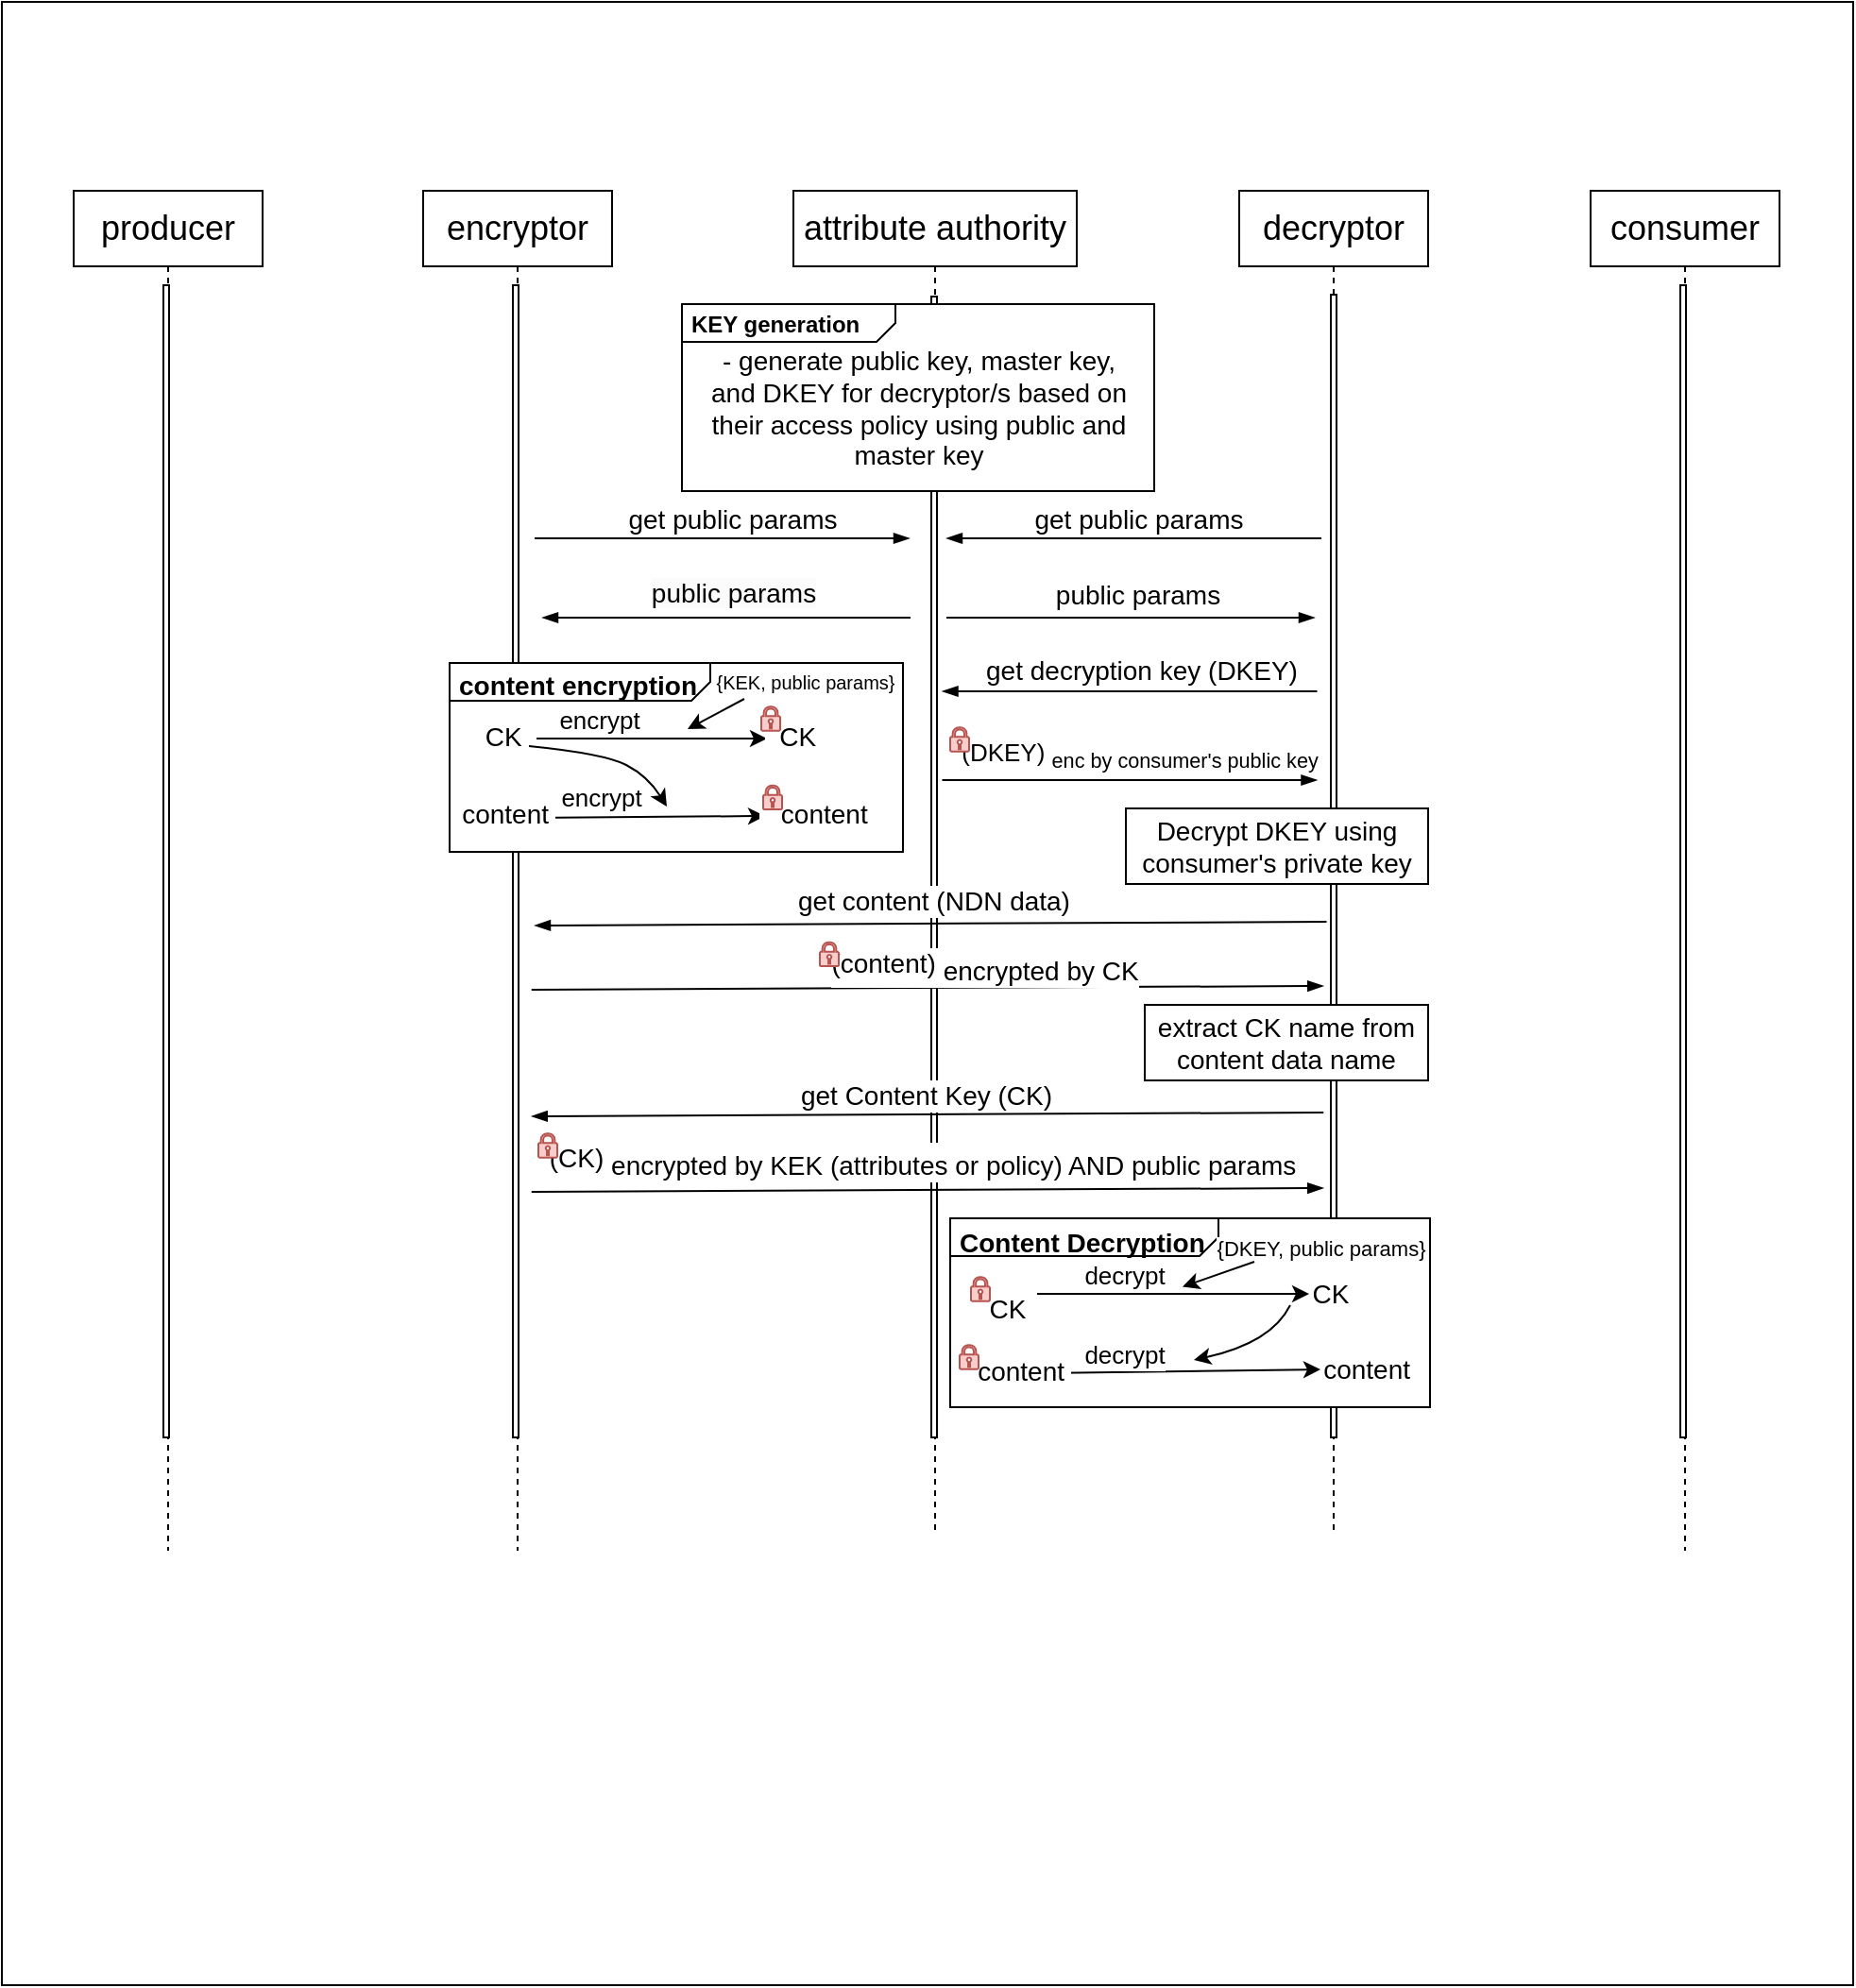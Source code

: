 <mxfile version="21.3.7" type="github" pages="2">
  <diagram name="Page-1" id="2YBvvXClWsGukQMizWep">
    <mxGraphModel dx="968" dy="1676" grid="1" gridSize="10" guides="1" tooltips="1" connect="1" arrows="1" fold="1" page="1" pageScale="1" pageWidth="850" pageHeight="1100" math="0" shadow="0">
      <root>
        <mxCell id="0" />
        <mxCell id="1" parent="0" />
        <mxCell id="4xCnmBuZAuux_tQDBE8D-87" value="" style="rounded=0;whiteSpace=wrap;html=1;" parent="1" vertex="1">
          <mxGeometry x="70" y="-70" width="980" height="1050" as="geometry" />
        </mxCell>
        <mxCell id="aM9ryv3xv72pqoxQDRHE-1" value="&lt;font style=&quot;font-size: 18px;&quot;&gt;encryptor&lt;/font&gt;" style="shape=umlLifeline;perimeter=lifelinePerimeter;whiteSpace=wrap;html=1;container=0;dropTarget=0;collapsible=0;recursiveResize=0;outlineConnect=0;portConstraint=eastwest;newEdgeStyle={&quot;edgeStyle&quot;:&quot;elbowEdgeStyle&quot;,&quot;elbow&quot;:&quot;vertical&quot;,&quot;curved&quot;:0,&quot;rounded&quot;:0};" parent="1" vertex="1">
          <mxGeometry x="293" y="30" width="100" height="720" as="geometry" />
        </mxCell>
        <mxCell id="4xCnmBuZAuux_tQDBE8D-14" value="" style="html=1;points=[];perimeter=orthogonalPerimeter;outlineConnect=0;targetShapes=umlLifeline;portConstraint=eastwest;newEdgeStyle={&quot;edgeStyle&quot;:&quot;elbowEdgeStyle&quot;,&quot;elbow&quot;:&quot;vertical&quot;,&quot;curved&quot;:0,&quot;rounded&quot;:0};rounded=0;" parent="aM9ryv3xv72pqoxQDRHE-1" vertex="1">
          <mxGeometry x="47.5" y="50" width="3" height="610" as="geometry" />
        </mxCell>
        <mxCell id="aM9ryv3xv72pqoxQDRHE-5" value="&lt;font style=&quot;font-size: 18px;&quot;&gt;attribute authority&lt;br&gt;&lt;/font&gt;" style="shape=umlLifeline;perimeter=lifelinePerimeter;whiteSpace=wrap;html=1;container=0;dropTarget=0;collapsible=0;recursiveResize=0;outlineConnect=0;portConstraint=eastwest;newEdgeStyle={&quot;edgeStyle&quot;:&quot;elbowEdgeStyle&quot;,&quot;elbow&quot;:&quot;vertical&quot;,&quot;curved&quot;:0,&quot;rounded&quot;:0};" parent="1" vertex="1">
          <mxGeometry x="489" y="30" width="150" height="710" as="geometry" />
        </mxCell>
        <mxCell id="aM9ryv3xv72pqoxQDRHE-6" value="" style="html=1;points=[];perimeter=orthogonalPerimeter;outlineConnect=0;targetShapes=umlLifeline;portConstraint=eastwest;newEdgeStyle={&quot;edgeStyle&quot;:&quot;elbowEdgeStyle&quot;,&quot;elbow&quot;:&quot;vertical&quot;,&quot;curved&quot;:0,&quot;rounded&quot;:0};" parent="aM9ryv3xv72pqoxQDRHE-5" vertex="1">
          <mxGeometry x="73" y="56" width="3" height="604" as="geometry" />
        </mxCell>
        <mxCell id="--uOOFQUKAcR9e7xUCM7-2" value="&lt;font style=&quot;font-size: 18px;&quot;&gt;decryptor&lt;/font&gt;" style="shape=umlLifeline;perimeter=lifelinePerimeter;whiteSpace=wrap;html=1;container=0;dropTarget=0;collapsible=0;recursiveResize=0;outlineConnect=0;portConstraint=eastwest;newEdgeStyle={&quot;edgeStyle&quot;:&quot;elbowEdgeStyle&quot;,&quot;elbow&quot;:&quot;vertical&quot;,&quot;curved&quot;:0,&quot;rounded&quot;:0};" parent="1" vertex="1">
          <mxGeometry x="725" y="30" width="100" height="710" as="geometry" />
        </mxCell>
        <mxCell id="4xCnmBuZAuux_tQDBE8D-13" value="" style="html=1;points=[];perimeter=orthogonalPerimeter;outlineConnect=0;targetShapes=umlLifeline;portConstraint=eastwest;newEdgeStyle={&quot;edgeStyle&quot;:&quot;elbowEdgeStyle&quot;,&quot;elbow&quot;:&quot;vertical&quot;,&quot;curved&quot;:0,&quot;rounded&quot;:0};" parent="--uOOFQUKAcR9e7xUCM7-2" vertex="1">
          <mxGeometry x="48.5" y="55" width="3" height="605" as="geometry" />
        </mxCell>
        <mxCell id="4xCnmBuZAuux_tQDBE8D-1" value="" style="endArrow=blockThin;html=1;rounded=0;endSize=6;endFill=1;" parent="1" edge="1">
          <mxGeometry width="50" height="50" relative="1" as="geometry">
            <mxPoint x="352" y="214" as="sourcePoint" />
            <mxPoint x="550.5" y="214" as="targetPoint" />
          </mxGeometry>
        </mxCell>
        <mxCell id="4xCnmBuZAuux_tQDBE8D-3" value="" style="endArrow=blockThin;html=1;rounded=0;strokeColor=default;jumpStyle=none;jumpSize=5;endSize=6;endFill=1;" parent="1" edge="1">
          <mxGeometry width="50" height="50" relative="1" as="geometry">
            <mxPoint x="551" y="256" as="sourcePoint" />
            <mxPoint x="356" y="256" as="targetPoint" />
          </mxGeometry>
        </mxCell>
        <mxCell id="4xCnmBuZAuux_tQDBE8D-28" value="&lt;span style=&quot;text-align: left; background-color: rgb(251, 251, 251); font-size: 14px;&quot;&gt;public params&lt;br style=&quot;font-size: 14px;&quot;&gt;&lt;/span&gt;" style="edgeLabel;html=1;align=center;verticalAlign=middle;resizable=0;points=[];fontSize=14;" parent="4xCnmBuZAuux_tQDBE8D-3" vertex="1" connectable="0">
          <mxGeometry x="0.233" y="-1" relative="1" as="geometry">
            <mxPoint x="26" y="-12" as="offset" />
          </mxGeometry>
        </mxCell>
        <mxCell id="4xCnmBuZAuux_tQDBE8D-4" value="&lt;font style=&quot;font-size: 14px;&quot;&gt;get public params&lt;/font&gt;" style="text;html=1;strokeColor=none;fillColor=none;align=center;verticalAlign=middle;whiteSpace=wrap;rounded=0;fontSize=14;" parent="1" vertex="1">
          <mxGeometry x="387" y="189" width="140" height="30" as="geometry" />
        </mxCell>
        <mxCell id="4xCnmBuZAuux_tQDBE8D-9" value="" style="endArrow=none;html=1;rounded=0;strokeColor=default;jumpStyle=none;jumpSize=5;endSize=6;endFill=0;startArrow=blockThin;startFill=1;" parent="1" edge="1">
          <mxGeometry width="50" height="50" relative="1" as="geometry">
            <mxPoint x="765" y="256" as="sourcePoint" />
            <mxPoint x="570" y="256" as="targetPoint" />
          </mxGeometry>
        </mxCell>
        <mxCell id="4xCnmBuZAuux_tQDBE8D-29" value="public params" style="edgeLabel;html=1;align=center;verticalAlign=middle;resizable=0;points=[];fontSize=14;" parent="4xCnmBuZAuux_tQDBE8D-9" vertex="1" connectable="0">
          <mxGeometry x="0.274" y="-1" relative="1" as="geometry">
            <mxPoint x="30" y="-11" as="offset" />
          </mxGeometry>
        </mxCell>
        <mxCell id="4xCnmBuZAuux_tQDBE8D-11" value="" style="endArrow=none;html=1;rounded=0;endSize=6;startArrow=blockThin;startFill=1;endFill=0;" parent="1" edge="1">
          <mxGeometry width="50" height="50" relative="1" as="geometry">
            <mxPoint x="570" y="214" as="sourcePoint" />
            <mxPoint x="768.5" y="214" as="targetPoint" />
          </mxGeometry>
        </mxCell>
        <mxCell id="4xCnmBuZAuux_tQDBE8D-12" value="get public params" style="text;html=1;strokeColor=none;fillColor=none;align=center;verticalAlign=middle;whiteSpace=wrap;rounded=0;fontSize=14;" parent="1" vertex="1">
          <mxGeometry x="602" y="189" width="140" height="30" as="geometry" />
        </mxCell>
        <mxCell id="4xCnmBuZAuux_tQDBE8D-15" value="" style="endArrow=none;html=1;rounded=0;endSize=6;startArrow=blockThin;startFill=1;endFill=0;" parent="1" edge="1">
          <mxGeometry width="50" height="50" relative="1" as="geometry">
            <mxPoint x="567.75" y="295" as="sourcePoint" />
            <mxPoint x="766.25" y="295" as="targetPoint" />
          </mxGeometry>
        </mxCell>
        <mxCell id="4xCnmBuZAuux_tQDBE8D-32" value="get decryption key (DKEY)" style="edgeLabel;html=1;align=center;verticalAlign=middle;resizable=0;points=[];fontSize=14;" parent="4xCnmBuZAuux_tQDBE8D-15" vertex="1" connectable="0">
          <mxGeometry x="-0.086" y="3" relative="1" as="geometry">
            <mxPoint x="14" y="-8" as="offset" />
          </mxGeometry>
        </mxCell>
        <mxCell id="4xCnmBuZAuux_tQDBE8D-17" value="" style="endArrow=none;html=1;rounded=0;endSize=6;startArrow=blockThin;startFill=1;endFill=0;" parent="1" edge="1">
          <mxGeometry width="50" height="50" relative="1" as="geometry">
            <mxPoint x="352" y="419" as="sourcePoint" />
            <mxPoint x="771.25" y="417" as="targetPoint" />
          </mxGeometry>
        </mxCell>
        <mxCell id="4xCnmBuZAuux_tQDBE8D-22" value="get content (NDN data)" style="edgeLabel;html=1;align=center;verticalAlign=middle;resizable=0;points=[];fontSize=14;" parent="4xCnmBuZAuux_tQDBE8D-17" vertex="1" connectable="0">
          <mxGeometry x="0.134" y="-1" relative="1" as="geometry">
            <mxPoint x="-27" y="-13" as="offset" />
          </mxGeometry>
        </mxCell>
        <mxCell id="4xCnmBuZAuux_tQDBE8D-19" value="" style="endArrow=blockThin;html=1;rounded=0;endSize=6;startArrow=none;startFill=0;endFill=1;" parent="1" edge="1">
          <mxGeometry width="50" height="50" relative="1" as="geometry">
            <mxPoint x="350.38" y="453" as="sourcePoint" />
            <mxPoint x="769.63" y="451" as="targetPoint" />
          </mxGeometry>
        </mxCell>
        <mxCell id="4xCnmBuZAuux_tQDBE8D-20" value="" style="endArrow=none;html=1;rounded=0;endSize=6;startArrow=blockThin;startFill=1;endFill=0;" parent="1" edge="1">
          <mxGeometry width="50" height="50" relative="1" as="geometry">
            <mxPoint x="350.37" y="520" as="sourcePoint" />
            <mxPoint x="769.62" y="518" as="targetPoint" />
          </mxGeometry>
        </mxCell>
        <mxCell id="4xCnmBuZAuux_tQDBE8D-24" value="get Content Key (CK)" style="edgeLabel;html=1;align=center;verticalAlign=middle;resizable=0;points=[];fontSize=14;" parent="4xCnmBuZAuux_tQDBE8D-20" vertex="1" connectable="0">
          <mxGeometry x="-0.225" y="2" relative="1" as="geometry">
            <mxPoint x="46" y="-8" as="offset" />
          </mxGeometry>
        </mxCell>
        <mxCell id="4xCnmBuZAuux_tQDBE8D-21" value="" style="endArrow=blockThin;html=1;rounded=0;endSize=6;startArrow=none;startFill=0;endFill=1;" parent="1" edge="1">
          <mxGeometry width="50" height="50" relative="1" as="geometry">
            <mxPoint x="350.38" y="560" as="sourcePoint" />
            <mxPoint x="769.63" y="558" as="targetPoint" />
          </mxGeometry>
        </mxCell>
        <mxCell id="4xCnmBuZAuux_tQDBE8D-25" value="(CK)&amp;nbsp;&lt;sub style=&quot;font-size: 14px;&quot;&gt;encrypted by KEK (attributes or policy) AND public params&lt;/sub&gt;" style="edgeLabel;html=1;align=center;verticalAlign=middle;resizable=0;points=[];fontSize=14;" parent="4xCnmBuZAuux_tQDBE8D-21" vertex="1" connectable="0">
          <mxGeometry x="-0.164" y="-1" relative="1" as="geometry">
            <mxPoint x="31" y="-16" as="offset" />
          </mxGeometry>
        </mxCell>
        <mxCell id="4xCnmBuZAuux_tQDBE8D-23" value="(content)&amp;nbsp;&lt;sub style=&quot;border-color: var(--border-color); font-size: 14px;&quot;&gt;encrypted by CK&lt;/sub&gt;" style="edgeLabel;html=1;align=center;verticalAlign=middle;resizable=0;points=[];fontSize=14;" parent="1" vertex="1" connectable="0">
          <mxGeometry x="590.002" y="441.005" as="geometry" />
        </mxCell>
        <mxCell id="4xCnmBuZAuux_tQDBE8D-26" value="" style="endArrow=blockThin;html=1;rounded=0;endSize=6;startArrow=none;startFill=0;endFill=1;" parent="1" edge="1">
          <mxGeometry width="50" height="50" relative="1" as="geometry">
            <mxPoint x="567.75" y="342" as="sourcePoint" />
            <mxPoint x="766.25" y="342" as="targetPoint" />
          </mxGeometry>
        </mxCell>
        <mxCell id="4xCnmBuZAuux_tQDBE8D-31" value="(DKEY)&amp;nbsp;&lt;font style=&quot;font-size: 13px;&quot;&gt;&lt;sub style=&quot;&quot;&gt;enc by&amp;nbsp;&lt;/sub&gt;&lt;sub style=&quot;&quot;&gt;consumer&#39;s public key&lt;/sub&gt;&lt;/font&gt;" style="edgeLabel;html=1;align=center;verticalAlign=middle;resizable=0;points=[];fontSize=13;" parent="4xCnmBuZAuux_tQDBE8D-26" vertex="1" connectable="0">
          <mxGeometry x="-0.197" y="-3" relative="1" as="geometry">
            <mxPoint x="24" y="-16" as="offset" />
          </mxGeometry>
        </mxCell>
        <mxCell id="4xCnmBuZAuux_tQDBE8D-35" value="" style="sketch=0;aspect=fixed;pointerEvents=1;shadow=0;dashed=0;html=1;strokeColor=#b85450;labelPosition=center;verticalLabelPosition=bottom;verticalAlign=top;align=center;fillColor=#f8cecc;shape=mxgraph.mscae.enterprise.lock;" parent="1" vertex="1">
          <mxGeometry x="572" y="314" width="10" height="12.83" as="geometry" />
        </mxCell>
        <mxCell id="4xCnmBuZAuux_tQDBE8D-39" value="" style="sketch=0;aspect=fixed;pointerEvents=1;shadow=0;dashed=0;html=1;strokeColor=#b85450;labelPosition=center;verticalLabelPosition=bottom;verticalAlign=top;align=center;fillColor=#f8cecc;shape=mxgraph.mscae.enterprise.lock;" parent="1" vertex="1">
          <mxGeometry x="503" y="427.73" width="10" height="12.83" as="geometry" />
        </mxCell>
        <mxCell id="4xCnmBuZAuux_tQDBE8D-40" value="" style="sketch=0;aspect=fixed;pointerEvents=1;shadow=0;dashed=0;html=1;strokeColor=#b85450;labelPosition=center;verticalLabelPosition=bottom;verticalAlign=top;align=center;fillColor=#f8cecc;shape=mxgraph.mscae.enterprise.lock;" parent="1" vertex="1">
          <mxGeometry x="354" y="529" width="10" height="12.83" as="geometry" />
        </mxCell>
        <mxCell id="4xCnmBuZAuux_tQDBE8D-41" value="&lt;p style=&quot;margin:0px;margin-top:4px;margin-left:5px;text-align:left;&quot;&gt;&lt;b&gt;KEY generation&lt;br&gt;&lt;/b&gt;&lt;/p&gt;" style="html=1;shape=mxgraph.sysml.package;overflow=fill;labelX=113.88;align=left;spacingLeft=5;verticalAlign=top;spacingTop=-3;" parent="1" vertex="1">
          <mxGeometry x="430" y="90" width="250" height="99" as="geometry" />
        </mxCell>
        <mxCell id="4xCnmBuZAuux_tQDBE8D-43" value="&lt;font style=&quot;font-size: 14px;&quot;&gt;- generate public key, master key, and DKEY for decryptor/s based on their access policy using public and master key&lt;/font&gt;" style="text;html=1;strokeColor=none;fillColor=none;align=center;verticalAlign=middle;whiteSpace=wrap;rounded=0;" parent="1" vertex="1">
          <mxGeometry x="437.5" y="110" width="235" height="70" as="geometry" />
        </mxCell>
        <mxCell id="4xCnmBuZAuux_tQDBE8D-47" value="&lt;font style=&quot;font-size: 14px;&quot;&gt;Decrypt DKEY using consumer&#39;s private key&lt;/font&gt;" style="rounded=0;whiteSpace=wrap;html=1;glass=0;" parent="1" vertex="1">
          <mxGeometry x="665" y="357" width="160" height="40" as="geometry" />
        </mxCell>
        <mxCell id="4xCnmBuZAuux_tQDBE8D-48" value="&lt;font style=&quot;font-size: 14px;&quot;&gt;extract CK name from content data name&lt;/font&gt;" style="rounded=0;whiteSpace=wrap;html=1;" parent="1" vertex="1">
          <mxGeometry x="675" y="461" width="150" height="40" as="geometry" />
        </mxCell>
        <mxCell id="4xCnmBuZAuux_tQDBE8D-64" value="&lt;p style=&quot;margin:0px;margin-top:4px;margin-left:5px;text-align:left;&quot;&gt;&lt;b&gt;&lt;font style=&quot;font-size: 14px;&quot;&gt;content encryption&lt;/font&gt;&lt;br&gt;&lt;/b&gt;&lt;/p&gt;" style="html=1;shape=mxgraph.sysml.package;overflow=fill;labelX=138.37;align=left;spacingLeft=5;verticalAlign=top;spacingTop=-3;" parent="1" vertex="1">
          <mxGeometry x="307" y="280" width="240" height="100" as="geometry" />
        </mxCell>
        <mxCell id="4xCnmBuZAuux_tQDBE8D-65" value="" style="endArrow=classic;html=1;rounded=0;" parent="1" edge="1">
          <mxGeometry width="50" height="50" relative="1" as="geometry">
            <mxPoint x="346" y="320" as="sourcePoint" />
            <mxPoint x="475" y="320" as="targetPoint" />
          </mxGeometry>
        </mxCell>
        <mxCell id="4xCnmBuZAuux_tQDBE8D-66" value="{KEK, public params}" style="edgeLabel;html=1;align=center;verticalAlign=middle;resizable=0;points=[];fontSize=10;" parent="4xCnmBuZAuux_tQDBE8D-65" vertex="1" connectable="0">
          <mxGeometry x="-0.084" y="3" relative="1" as="geometry">
            <mxPoint x="90" y="-27" as="offset" />
          </mxGeometry>
        </mxCell>
        <mxCell id="4xCnmBuZAuux_tQDBE8D-67" value="&amp;nbsp; CK" style="edgeLabel;html=1;align=center;verticalAlign=middle;resizable=0;points=[];fontSize=14;" parent="4xCnmBuZAuux_tQDBE8D-65" vertex="1" connectable="0">
          <mxGeometry x="0.857" y="-2" relative="1" as="geometry">
            <mxPoint x="21" y="-3" as="offset" />
          </mxGeometry>
        </mxCell>
        <mxCell id="4xCnmBuZAuux_tQDBE8D-77" value="&lt;font style=&quot;font-size: 13px;&quot;&gt;encrypt&lt;/font&gt;" style="edgeLabel;html=1;align=center;verticalAlign=middle;resizable=0;points=[];fontSize=13;" parent="4xCnmBuZAuux_tQDBE8D-65" vertex="1" connectable="0">
          <mxGeometry x="-0.662" relative="1" as="geometry">
            <mxPoint x="18" y="-10" as="offset" />
          </mxGeometry>
        </mxCell>
        <mxCell id="4xCnmBuZAuux_tQDBE8D-68" value="" style="endArrow=classic;html=1;rounded=0;" parent="1" edge="1">
          <mxGeometry width="50" height="50" relative="1" as="geometry">
            <mxPoint x="349" y="362" as="sourcePoint" />
            <mxPoint x="474" y="361" as="targetPoint" />
          </mxGeometry>
        </mxCell>
        <mxCell id="4xCnmBuZAuux_tQDBE8D-70" value="&lt;font style=&quot;font-size: 14px;&quot;&gt;CK&amp;nbsp;&amp;nbsp;&lt;/font&gt;" style="edgeLabel;html=1;align=center;verticalAlign=middle;resizable=0;points=[];" parent="1" vertex="1" connectable="0">
          <mxGeometry x="527.778" y="329" as="geometry">
            <mxPoint x="-189" y="-10" as="offset" />
          </mxGeometry>
        </mxCell>
        <mxCell id="4xCnmBuZAuux_tQDBE8D-71" value="content&amp;nbsp;" style="edgeLabel;html=1;align=center;verticalAlign=middle;resizable=0;points=[];fontSize=14;" parent="1" vertex="1" connectable="0">
          <mxGeometry x="543.778" y="352" as="geometry">
            <mxPoint x="-206" y="8" as="offset" />
          </mxGeometry>
        </mxCell>
        <mxCell id="4xCnmBuZAuux_tQDBE8D-72" value="&amp;nbsp; &amp;nbsp;content&amp;nbsp;" style="edgeLabel;html=1;align=center;verticalAlign=middle;resizable=0;points=[];fontSize=14;" parent="1" vertex="1" connectable="0">
          <mxGeometry x="502.998" y="362.27" as="geometry">
            <mxPoint x="-2" y="-3" as="offset" />
          </mxGeometry>
        </mxCell>
        <mxCell id="4xCnmBuZAuux_tQDBE8D-73" value="" style="sketch=0;aspect=fixed;pointerEvents=1;shadow=0;dashed=0;html=1;strokeColor=#b85450;labelPosition=center;verticalLabelPosition=bottom;verticalAlign=top;align=center;fillColor=#f8cecc;shape=mxgraph.mscae.enterprise.lock;" parent="1" vertex="1">
          <mxGeometry x="472" y="303" width="10" height="12.83" as="geometry" />
        </mxCell>
        <mxCell id="4xCnmBuZAuux_tQDBE8D-74" value="" style="sketch=0;aspect=fixed;pointerEvents=1;shadow=0;dashed=0;html=1;strokeColor=#b85450;labelPosition=center;verticalLabelPosition=bottom;verticalAlign=top;align=center;fillColor=#f8cecc;shape=mxgraph.mscae.enterprise.lock;" parent="1" vertex="1">
          <mxGeometry x="473" y="344.73" width="10" height="12.83" as="geometry" />
        </mxCell>
        <mxCell id="4xCnmBuZAuux_tQDBE8D-75" value="" style="group" parent="1" vertex="1" connectable="0">
          <mxGeometry x="572" y="574" width="254" height="100" as="geometry" />
        </mxCell>
        <mxCell id="4xCnmBuZAuux_tQDBE8D-54" value="&lt;p style=&quot;margin: 4px 0px 0px 5px; text-align: left;&quot;&gt;&lt;b style=&quot;&quot;&gt;&lt;font style=&quot;font-size: 14px;&quot;&gt;Content Decryption&lt;/font&gt;&lt;br style=&quot;font-size: 15px;&quot;&gt;&lt;/b&gt;&lt;/p&gt;" style="html=1;shape=mxgraph.sysml.package;overflow=fill;labelX=142.93;align=left;spacingLeft=5;verticalAlign=top;spacingTop=-3;fontSize=15;" parent="4xCnmBuZAuux_tQDBE8D-75" vertex="1">
          <mxGeometry width="254" height="100" as="geometry" />
        </mxCell>
        <mxCell id="4xCnmBuZAuux_tQDBE8D-55" value="" style="endArrow=classic;html=1;rounded=0;fontSize=15;" parent="4xCnmBuZAuux_tQDBE8D-75" edge="1">
          <mxGeometry width="50" height="50" relative="1" as="geometry">
            <mxPoint x="46" y="40" as="sourcePoint" />
            <mxPoint x="190" y="40" as="targetPoint" />
          </mxGeometry>
        </mxCell>
        <mxCell id="4xCnmBuZAuux_tQDBE8D-57" value="{DKEY, public params}" style="edgeLabel;html=1;align=center;verticalAlign=middle;resizable=0;points=[];fontSize=11;" parent="4xCnmBuZAuux_tQDBE8D-55" vertex="1" connectable="0">
          <mxGeometry x="-0.084" y="3" relative="1" as="geometry">
            <mxPoint x="84" y="-21" as="offset" />
          </mxGeometry>
        </mxCell>
        <mxCell id="4xCnmBuZAuux_tQDBE8D-59" value="&lt;font style=&quot;font-size: 14px;&quot;&gt;CK&lt;/font&gt;" style="edgeLabel;html=1;align=center;verticalAlign=middle;resizable=0;points=[];fontSize=15;" parent="4xCnmBuZAuux_tQDBE8D-55" vertex="1" connectable="0">
          <mxGeometry x="0.857" y="-2" relative="1" as="geometry">
            <mxPoint x="21" y="-3" as="offset" />
          </mxGeometry>
        </mxCell>
        <mxCell id="4xCnmBuZAuux_tQDBE8D-56" value="" style="endArrow=classic;html=1;rounded=0;fontSize=15;" parent="4xCnmBuZAuux_tQDBE8D-75" edge="1">
          <mxGeometry width="50" height="50" relative="1" as="geometry">
            <mxPoint x="49" y="82" as="sourcePoint" />
            <mxPoint x="196" y="80" as="targetPoint" />
          </mxGeometry>
        </mxCell>
        <mxCell id="4xCnmBuZAuux_tQDBE8D-60" value="&lt;font style=&quot;font-size: 14px;&quot;&gt;CK&lt;/font&gt;" style="edgeLabel;html=1;align=center;verticalAlign=middle;resizable=0;points=[];fontSize=15;" parent="4xCnmBuZAuux_tQDBE8D-75" vertex="1" connectable="0">
          <mxGeometry x="227.778" y="49" as="geometry">
            <mxPoint x="-198" y="-2" as="offset" />
          </mxGeometry>
        </mxCell>
        <mxCell id="4xCnmBuZAuux_tQDBE8D-61" value="&lt;font style=&quot;font-size: 14px;&quot;&gt;content&amp;nbsp;&lt;/font&gt;" style="edgeLabel;html=1;align=center;verticalAlign=middle;resizable=0;points=[];fontSize=15;" parent="4xCnmBuZAuux_tQDBE8D-75" vertex="1" connectable="0">
          <mxGeometry x="244.778" y="72" as="geometry">
            <mxPoint x="-206" y="8" as="offset" />
          </mxGeometry>
        </mxCell>
        <mxCell id="4xCnmBuZAuux_tQDBE8D-62" value="&lt;font style=&quot;font-size: 14px;&quot;&gt;content&amp;nbsp;&lt;/font&gt;" style="edgeLabel;html=1;align=center;verticalAlign=middle;resizable=0;points=[];fontSize=15;" parent="4xCnmBuZAuux_tQDBE8D-75" vertex="1" connectable="0">
          <mxGeometry x="223.998" y="81.27" as="geometry">
            <mxPoint x="-2" y="-3" as="offset" />
          </mxGeometry>
        </mxCell>
        <mxCell id="4xCnmBuZAuux_tQDBE8D-52" value="" style="sketch=0;aspect=fixed;pointerEvents=1;shadow=0;dashed=0;html=1;strokeColor=#b85450;labelPosition=center;verticalLabelPosition=bottom;verticalAlign=top;align=center;fillColor=#f8cecc;shape=mxgraph.mscae.enterprise.lock;fontSize=15;" parent="4xCnmBuZAuux_tQDBE8D-75" vertex="1">
          <mxGeometry x="11" y="31" width="10" height="12.83" as="geometry" />
        </mxCell>
        <mxCell id="4xCnmBuZAuux_tQDBE8D-63" value="" style="sketch=0;aspect=fixed;pointerEvents=1;shadow=0;dashed=0;html=1;strokeColor=#b85450;labelPosition=center;verticalLabelPosition=bottom;verticalAlign=top;align=center;fillColor=#f8cecc;shape=mxgraph.mscae.enterprise.lock;fontSize=15;" parent="4xCnmBuZAuux_tQDBE8D-75" vertex="1">
          <mxGeometry x="5" y="67" width="10" height="12.83" as="geometry" />
        </mxCell>
        <mxCell id="4xCnmBuZAuux_tQDBE8D-82" value="&lt;font style=&quot;font-size: 13px;&quot;&gt;decrypt&lt;/font&gt;" style="edgeLabel;html=1;align=center;verticalAlign=middle;resizable=0;points=[];fontSize=15;" parent="4xCnmBuZAuux_tQDBE8D-75" vertex="1" connectable="0">
          <mxGeometry x="91.222" y="35" as="geometry">
            <mxPoint x="1" y="-6" as="offset" />
          </mxGeometry>
        </mxCell>
        <mxCell id="4xCnmBuZAuux_tQDBE8D-83" value="&lt;font style=&quot;font-size: 13px;&quot;&gt;decrypt&lt;/font&gt;" style="edgeLabel;html=1;align=center;verticalAlign=middle;resizable=0;points=[];fontSize=15;" parent="4xCnmBuZAuux_tQDBE8D-75" vertex="1" connectable="0">
          <mxGeometry x="92.002" y="71" as="geometry" />
        </mxCell>
        <mxCell id="4xCnmBuZAuux_tQDBE8D-84" value="" style="curved=1;endArrow=classic;html=1;rounded=0;fontSize=15;" parent="4xCnmBuZAuux_tQDBE8D-75" edge="1">
          <mxGeometry width="50" height="50" relative="1" as="geometry">
            <mxPoint x="180" y="46" as="sourcePoint" />
            <mxPoint x="129" y="75" as="targetPoint" />
            <Array as="points">
              <mxPoint x="170" y="66" />
            </Array>
          </mxGeometry>
        </mxCell>
        <mxCell id="4xCnmBuZAuux_tQDBE8D-86" value="" style="endArrow=classic;html=1;rounded=0;fontSize=15;" parent="4xCnmBuZAuux_tQDBE8D-75" edge="1">
          <mxGeometry width="50" height="50" relative="1" as="geometry">
            <mxPoint x="161" y="23" as="sourcePoint" />
            <mxPoint x="123" y="36.27" as="targetPoint" />
          </mxGeometry>
        </mxCell>
        <mxCell id="4xCnmBuZAuux_tQDBE8D-79" value="" style="curved=1;endArrow=classic;html=1;rounded=0;" parent="1" edge="1">
          <mxGeometry width="50" height="50" relative="1" as="geometry">
            <mxPoint x="349" y="324" as="sourcePoint" />
            <mxPoint x="422" y="356" as="targetPoint" />
            <Array as="points">
              <mxPoint x="389" y="328" />
              <mxPoint x="412" y="340" />
            </Array>
          </mxGeometry>
        </mxCell>
        <mxCell id="4xCnmBuZAuux_tQDBE8D-80" value="encrypt" style="edgeLabel;html=1;align=center;verticalAlign=middle;resizable=0;points=[];fontSize=13;" parent="1" vertex="1" connectable="0">
          <mxGeometry x="387.002" y="351" as="geometry" />
        </mxCell>
        <mxCell id="4xCnmBuZAuux_tQDBE8D-81" value="" style="endArrow=classic;html=1;rounded=0;" parent="1" edge="1">
          <mxGeometry width="50" height="50" relative="1" as="geometry">
            <mxPoint x="463" y="299" as="sourcePoint" />
            <mxPoint x="433" y="315" as="targetPoint" />
          </mxGeometry>
        </mxCell>
        <mxCell id="ukz8i4zWE4Mde8tVxVIn-1" value="&lt;font style=&quot;font-size: 18px;&quot;&gt;producer&lt;/font&gt;" style="shape=umlLifeline;perimeter=lifelinePerimeter;whiteSpace=wrap;html=1;container=0;dropTarget=0;collapsible=0;recursiveResize=0;outlineConnect=0;portConstraint=eastwest;newEdgeStyle={&quot;edgeStyle&quot;:&quot;elbowEdgeStyle&quot;,&quot;elbow&quot;:&quot;vertical&quot;,&quot;curved&quot;:0,&quot;rounded&quot;:0};" vertex="1" parent="1">
          <mxGeometry x="108" y="30" width="100" height="720" as="geometry" />
        </mxCell>
        <mxCell id="ukz8i4zWE4Mde8tVxVIn-2" value="" style="html=1;points=[];perimeter=orthogonalPerimeter;outlineConnect=0;targetShapes=umlLifeline;portConstraint=eastwest;newEdgeStyle={&quot;edgeStyle&quot;:&quot;elbowEdgeStyle&quot;,&quot;elbow&quot;:&quot;vertical&quot;,&quot;curved&quot;:0,&quot;rounded&quot;:0};rounded=0;" vertex="1" parent="ukz8i4zWE4Mde8tVxVIn-1">
          <mxGeometry x="47.5" y="50" width="3" height="610" as="geometry" />
        </mxCell>
        <mxCell id="ukz8i4zWE4Mde8tVxVIn-3" value="&lt;font style=&quot;font-size: 18px;&quot;&gt;consumer&lt;/font&gt;" style="shape=umlLifeline;perimeter=lifelinePerimeter;whiteSpace=wrap;html=1;container=0;dropTarget=0;collapsible=0;recursiveResize=0;outlineConnect=0;portConstraint=eastwest;newEdgeStyle={&quot;edgeStyle&quot;:&quot;elbowEdgeStyle&quot;,&quot;elbow&quot;:&quot;vertical&quot;,&quot;curved&quot;:0,&quot;rounded&quot;:0};" vertex="1" parent="1">
          <mxGeometry x="911" y="30" width="100" height="720" as="geometry" />
        </mxCell>
        <mxCell id="ukz8i4zWE4Mde8tVxVIn-4" value="" style="html=1;points=[];perimeter=orthogonalPerimeter;outlineConnect=0;targetShapes=umlLifeline;portConstraint=eastwest;newEdgeStyle={&quot;edgeStyle&quot;:&quot;elbowEdgeStyle&quot;,&quot;elbow&quot;:&quot;vertical&quot;,&quot;curved&quot;:0,&quot;rounded&quot;:0};rounded=0;" vertex="1" parent="ukz8i4zWE4Mde8tVxVIn-3">
          <mxGeometry x="47.5" y="50" width="3" height="610" as="geometry" />
        </mxCell>
      </root>
    </mxGraphModel>
  </diagram>
  <diagram id="lXy7B5VbUtj5mnllIxI4" name="Page-2">
    <mxGraphModel dx="823" dy="490" grid="1" gridSize="10" guides="1" tooltips="1" connect="1" arrows="1" fold="1" page="1" pageScale="1" pageWidth="850" pageHeight="1100" math="0" shadow="0">
      <root>
        <mxCell id="0" />
        <mxCell id="1" parent="0" />
      </root>
    </mxGraphModel>
  </diagram>
</mxfile>
